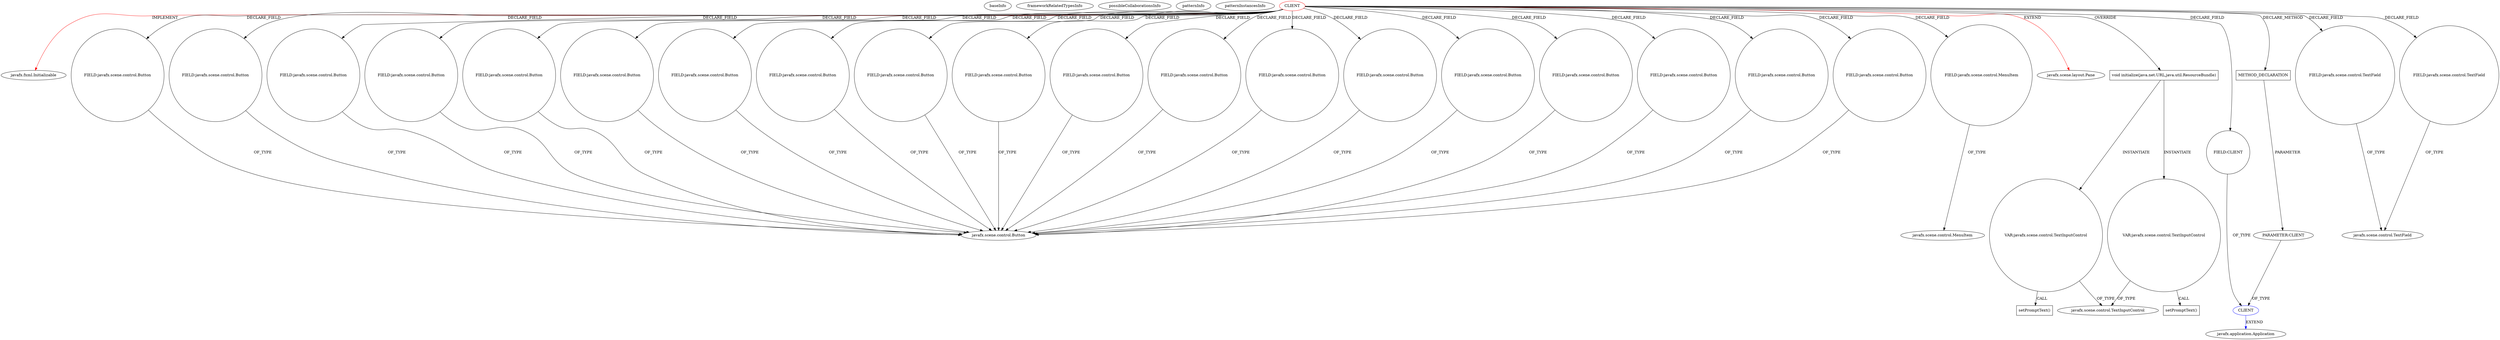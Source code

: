 digraph {
baseInfo[graphId=259,category="pattern",isAnonymous=false,possibleRelation=true]
frameworkRelatedTypesInfo[0="javafx.scene.layout.Pane",1="javafx.fxml.Initializable"]
possibleCollaborationsInfo[0="259~PARAMETER_TYPE_DECLARATION-CLIENT_METHOD_DECLARATION-FIELD_TYPE_DECLARATION-~javafx.scene.layout.Pane javafx.fxml.Initializable ~javafx.application.Application ~false~false"]
patternInfo[frequency=2.0,patternRootClient=0]
patternInstancesInfo[0="weltensturm-milca~/weltensturm-milca/milca-master/src/milca/GUI.java~GUI~4747",1="weltensturm-milca~/weltensturm-milca/milca-master/src/milca/GUIController.java~GUIController~4745"]
2[label="javafx.fxml.Initializable",vertexType="FRAMEWORK_INTERFACE_TYPE",isFrameworkType=false]
0[label="CLIENT",vertexType="ROOT_CLIENT_CLASS_DECLARATION",isFrameworkType=false,color=red]
22[label="FIELD:javafx.scene.control.Button",vertexType="FIELD_DECLARATION",isFrameworkType=false,shape=circle]
34[label="FIELD:javafx.scene.control.Button",vertexType="FIELD_DECLARATION",isFrameworkType=false,shape=circle]
12[label="FIELD:javafx.scene.control.Button",vertexType="FIELD_DECLARATION",isFrameworkType=false,shape=circle]
24[label="FIELD:javafx.scene.control.Button",vertexType="FIELD_DECLARATION",isFrameworkType=false,shape=circle]
18[label="FIELD:javafx.scene.control.Button",vertexType="FIELD_DECLARATION",isFrameworkType=false,shape=circle]
14[label="FIELD:javafx.scene.control.Button",vertexType="FIELD_DECLARATION",isFrameworkType=false,shape=circle]
8[label="FIELD:javafx.scene.control.Button",vertexType="FIELD_DECLARATION",isFrameworkType=false,shape=circle]
16[label="FIELD:javafx.scene.control.Button",vertexType="FIELD_DECLARATION",isFrameworkType=false,shape=circle]
42[label="FIELD:javafx.scene.control.Button",vertexType="FIELD_DECLARATION",isFrameworkType=false,shape=circle]
20[label="FIELD:javafx.scene.control.Button",vertexType="FIELD_DECLARATION",isFrameworkType=false,shape=circle]
32[label="FIELD:javafx.scene.control.Button",vertexType="FIELD_DECLARATION",isFrameworkType=false,shape=circle]
40[label="FIELD:javafx.scene.control.Button",vertexType="FIELD_DECLARATION",isFrameworkType=false,shape=circle]
44[label="FIELD:javafx.scene.control.Button",vertexType="FIELD_DECLARATION",isFrameworkType=false,shape=circle]
50[label="FIELD:javafx.scene.control.MenuItem",vertexType="FIELD_DECLARATION",isFrameworkType=false,shape=circle]
28[label="FIELD:javafx.scene.control.Button",vertexType="FIELD_DECLARATION",isFrameworkType=false,shape=circle]
26[label="FIELD:javafx.scene.control.Button",vertexType="FIELD_DECLARATION",isFrameworkType=false,shape=circle]
38[label="FIELD:javafx.scene.control.Button",vertexType="FIELD_DECLARATION",isFrameworkType=false,shape=circle]
10[label="FIELD:javafx.scene.control.Button",vertexType="FIELD_DECLARATION",isFrameworkType=false,shape=circle]
30[label="FIELD:javafx.scene.control.Button",vertexType="FIELD_DECLARATION",isFrameworkType=false,shape=circle]
36[label="FIELD:javafx.scene.control.Button",vertexType="FIELD_DECLARATION",isFrameworkType=false,shape=circle]
1[label="javafx.scene.layout.Pane",vertexType="FRAMEWORK_CLASS_TYPE",isFrameworkType=false]
51[label="javafx.scene.control.MenuItem",vertexType="FRAMEWORK_CLASS_TYPE",isFrameworkType=false]
60[label="void initialize(java.net.URL,java.util.ResourceBundle)",vertexType="OVERRIDING_METHOD_DECLARATION",isFrameworkType=false,shape=box]
61[label="VAR:javafx.scene.control.TextInputControl",vertexType="VARIABLE_EXPRESION",isFrameworkType=false,shape=circle]
5[label="FIELD:CLIENT",vertexType="FIELD_DECLARATION",isFrameworkType=false,shape=circle]
64[label="VAR:javafx.scene.control.TextInputControl",vertexType="VARIABLE_EXPRESION",isFrameworkType=false,shape=circle]
67[label="METHOD_DECLARATION",vertexType="CLIENT_METHOD_DECLARATION",isFrameworkType=false,shape=box]
68[label="PARAMETER:CLIENT",vertexType="PARAMETER_DECLARATION",isFrameworkType=false]
9[label="javafx.scene.control.Button",vertexType="FRAMEWORK_CLASS_TYPE",isFrameworkType=false]
63[label="javafx.scene.control.TextInputControl",vertexType="FRAMEWORK_CLASS_TYPE",isFrameworkType=false]
65[label="setPromptText()",vertexType="INSIDE_CALL",isFrameworkType=false,shape=box]
62[label="setPromptText()",vertexType="INSIDE_CALL",isFrameworkType=false,shape=box]
46[label="FIELD:javafx.scene.control.TextField",vertexType="FIELD_DECLARATION",isFrameworkType=false,shape=circle]
47[label="javafx.scene.control.TextField",vertexType="FRAMEWORK_CLASS_TYPE",isFrameworkType=false]
48[label="FIELD:javafx.scene.control.TextField",vertexType="FIELD_DECLARATION",isFrameworkType=false,shape=circle]
6[label="CLIENT",vertexType="REFERENCE_CLIENT_CLASS_DECLARATION",isFrameworkType=false,color=blue]
7[label="javafx.application.Application",vertexType="FRAMEWORK_CLASS_TYPE",isFrameworkType=false]
64->63[label="OF_TYPE"]
0->20[label="DECLARE_FIELD"]
0->40[label="DECLARE_FIELD"]
24->9[label="OF_TYPE"]
32->9[label="OF_TYPE"]
0->1[label="EXTEND",color=red]
18->9[label="OF_TYPE"]
0->48[label="DECLARE_FIELD"]
5->6[label="OF_TYPE"]
20->9[label="OF_TYPE"]
26->9[label="OF_TYPE"]
0->26[label="DECLARE_FIELD"]
34->9[label="OF_TYPE"]
0->12[label="DECLARE_FIELD"]
36->9[label="OF_TYPE"]
0->28[label="DECLARE_FIELD"]
0->42[label="DECLARE_FIELD"]
16->9[label="OF_TYPE"]
0->36[label="DECLARE_FIELD"]
10->9[label="OF_TYPE"]
30->9[label="OF_TYPE"]
42->9[label="OF_TYPE"]
0->5[label="DECLARE_FIELD"]
0->50[label="DECLARE_FIELD"]
38->9[label="OF_TYPE"]
0->22[label="DECLARE_FIELD"]
6->7[label="EXTEND",color=blue]
0->34[label="DECLARE_FIELD"]
67->68[label="PARAMETER"]
0->32[label="DECLARE_FIELD"]
60->61[label="INSTANTIATE"]
46->47[label="OF_TYPE"]
48->47[label="OF_TYPE"]
0->18[label="DECLARE_FIELD"]
0->2[label="IMPLEMENT",color=red]
14->9[label="OF_TYPE"]
0->60[label="OVERRIDE"]
12->9[label="OF_TYPE"]
40->9[label="OF_TYPE"]
61->63[label="OF_TYPE"]
0->46[label="DECLARE_FIELD"]
60->64[label="INSTANTIATE"]
0->30[label="DECLARE_FIELD"]
0->67[label="DECLARE_METHOD"]
0->24[label="DECLARE_FIELD"]
61->62[label="CALL"]
68->6[label="OF_TYPE"]
44->9[label="OF_TYPE"]
64->65[label="CALL"]
0->8[label="DECLARE_FIELD"]
0->14[label="DECLARE_FIELD"]
0->16[label="DECLARE_FIELD"]
28->9[label="OF_TYPE"]
50->51[label="OF_TYPE"]
0->44[label="DECLARE_FIELD"]
8->9[label="OF_TYPE"]
22->9[label="OF_TYPE"]
0->10[label="DECLARE_FIELD"]
0->38[label="DECLARE_FIELD"]
}
